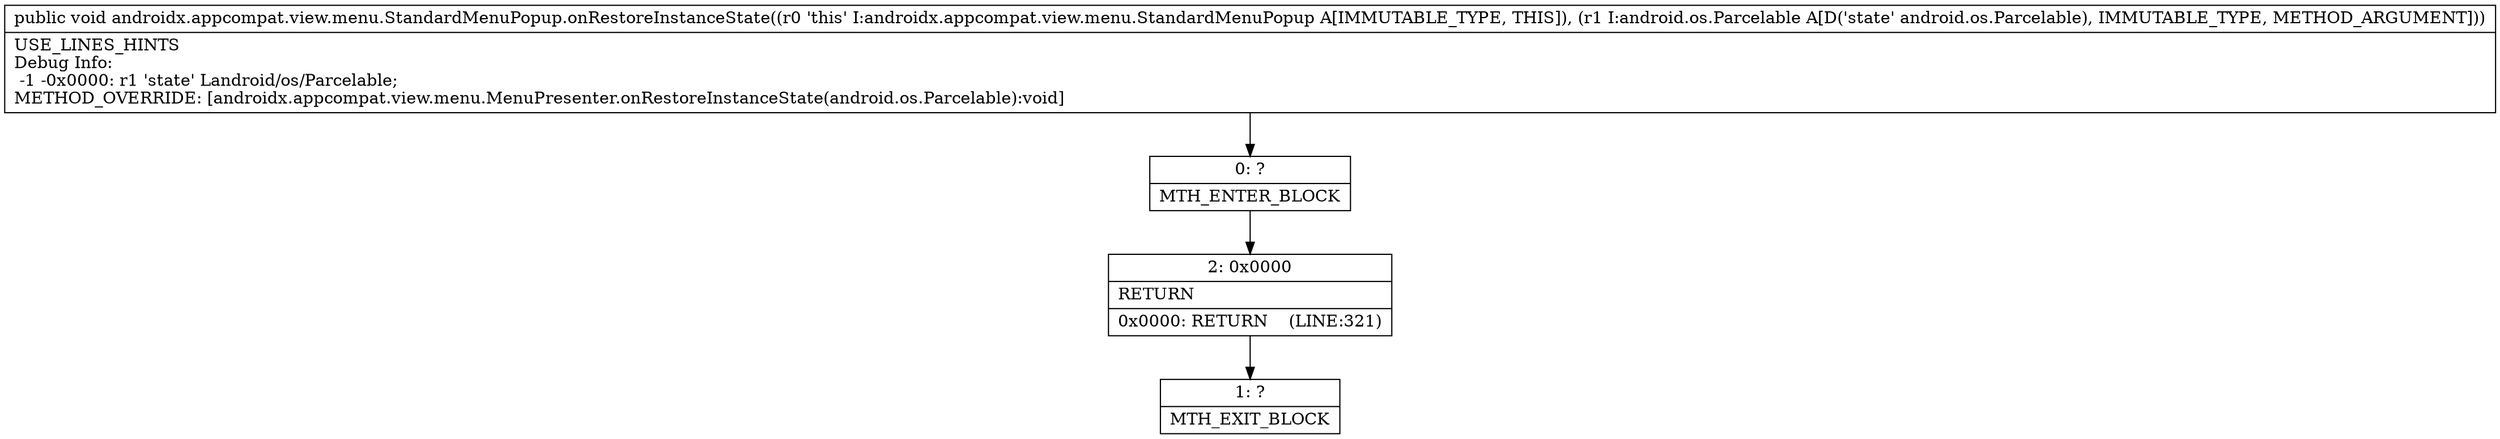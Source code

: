 digraph "CFG forandroidx.appcompat.view.menu.StandardMenuPopup.onRestoreInstanceState(Landroid\/os\/Parcelable;)V" {
Node_0 [shape=record,label="{0\:\ ?|MTH_ENTER_BLOCK\l}"];
Node_2 [shape=record,label="{2\:\ 0x0000|RETURN\l|0x0000: RETURN    (LINE:321)\l}"];
Node_1 [shape=record,label="{1\:\ ?|MTH_EXIT_BLOCK\l}"];
MethodNode[shape=record,label="{public void androidx.appcompat.view.menu.StandardMenuPopup.onRestoreInstanceState((r0 'this' I:androidx.appcompat.view.menu.StandardMenuPopup A[IMMUTABLE_TYPE, THIS]), (r1 I:android.os.Parcelable A[D('state' android.os.Parcelable), IMMUTABLE_TYPE, METHOD_ARGUMENT]))  | USE_LINES_HINTS\lDebug Info:\l  \-1 \-0x0000: r1 'state' Landroid\/os\/Parcelable;\lMETHOD_OVERRIDE: [androidx.appcompat.view.menu.MenuPresenter.onRestoreInstanceState(android.os.Parcelable):void]\l}"];
MethodNode -> Node_0;Node_0 -> Node_2;
Node_2 -> Node_1;
}

